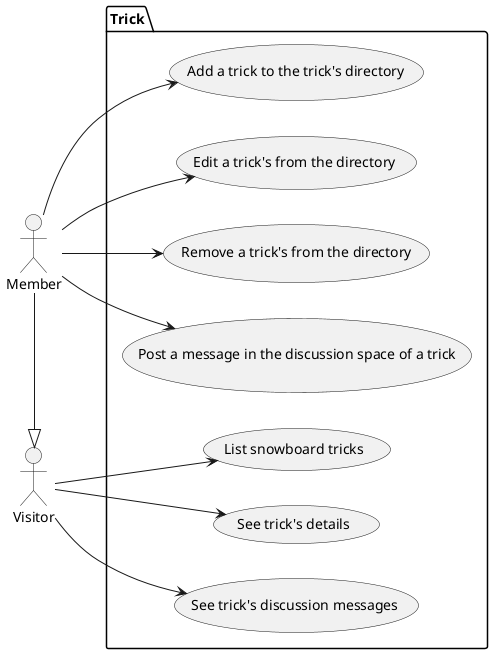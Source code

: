 @startuml
'https://plantuml.com/use-case-diagram
left to right direction

:Visitor:
:Member:

Member -|> Visitor

package Trick {
    usecase "Add a trick to the trick's directory" as FigureCreate
    usecase "Edit a trick's from the directory" as FigureEdit
    usecase "Remove a trick's from the directory" as FigureDelete
    usecase "Post a message in the discussion space of a trick" as FigureMessageCreate
    usecase "List snowboard tricks" as FiguresIndex
    usecase "See trick's details" as FiguresShow
    usecase "See trick's discussion messages" as FiguresReadMessages
}

Visitor --> FiguresIndex
Visitor --> FiguresShow
Visitor --> FiguresReadMessages
Member --> FigureCreate
Member --> FigureEdit
Member --> FigureDelete
Member --> FigureMessageCreate

@enduml

